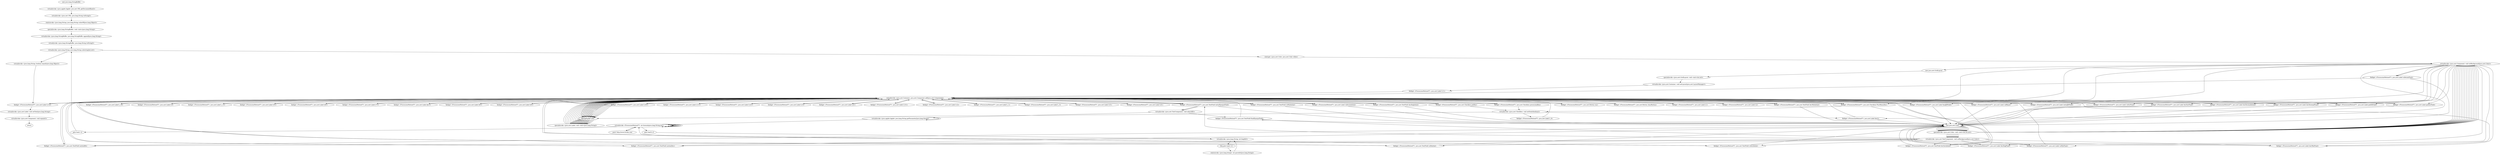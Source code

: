 digraph "" {
"new java.lang.StringBuffer";
 "new java.lang.StringBuffer"->"virtualinvoke <java.applet.Applet: java.net.URL getDocumentBase()>";
 "virtualinvoke <java.applet.Applet: java.net.URL getDocumentBase()>"->"virtualinvoke <java.net.URL: java.lang.String toString()>";
 "virtualinvoke <java.net.URL: java.lang.String toString()>"->"staticinvoke <java.lang.String: java.lang.String valueOf(java.lang.Object)>";
 "staticinvoke <java.lang.String: java.lang.String valueOf(java.lang.Object)>"->"specialinvoke <java.lang.StringBuffer: void <init>(java.lang.String)>";
 "specialinvoke <java.lang.StringBuffer: void <init>(java.lang.String)>"->"virtualinvoke <java.lang.StringBuffer: java.lang.StringBuffer append(java.lang.String)>";
 "virtualinvoke <java.lang.StringBuffer: java.lang.StringBuffer append(java.lang.String)>"->"virtualinvoke <java.lang.StringBuffer: java.lang.String toString()>";
 "virtualinvoke <java.lang.StringBuffer: java.lang.String toString()>"->"virtualinvoke <java.lang.String: java.lang.String substring(int,int)>";
 "virtualinvoke <java.lang.String: java.lang.String substring(int,int)>"->"staticget <java.awt.Color: java.awt.Color white>";
 "staticget <java.awt.Color: java.awt.Color white>"->"virtualinvoke <java.awt.Component: void setBackground(java.awt.Color)>";
 "virtualinvoke <java.awt.Component: void setBackground(java.awt.Color)>"->"new java.awt.GridLayout";
 "new java.awt.GridLayout"->"specialinvoke <java.awt.GridLayout: void <init>(int,int)>";
 "specialinvoke <java.awt.GridLayout: void <init>(int,int)>"->"virtualinvoke <java.awt.Container: void setLayout(java.awt.LayoutManager)>";
 "virtualinvoke <java.awt.Container: void setLayout(java.awt.LayoutManager)>"->"fieldget <PrecessionMotion071: java.awt.Label L11>";
 "fieldget <PrecessionMotion071: java.awt.Label L11>"->"virtualinvoke <java.awt.Container: java.awt.Component add(java.awt.Component)>";
 "virtualinvoke <java.awt.Container: java.awt.Component add(java.awt.Component)>"->"fieldget <PrecessionMotion071: java.awt.Label L12>";
 "fieldget <PrecessionMotion071: java.awt.Label L12>"->"virtualinvoke <java.awt.Container: java.awt.Component add(java.awt.Component)>";
 "virtualinvoke <java.awt.Container: java.awt.Component add(java.awt.Component)>"->"fieldget <PrecessionMotion071: java.awt.Label L13>";
 "fieldget <PrecessionMotion071: java.awt.Label L13>"->"virtualinvoke <java.awt.Container: java.awt.Component add(java.awt.Component)>";
 "virtualinvoke <java.awt.Container: java.awt.Component add(java.awt.Component)>"->"fieldget <PrecessionMotion071: java.awt.Label L21>";
 "fieldget <PrecessionMotion071: java.awt.Label L21>"->"virtualinvoke <java.awt.Container: java.awt.Component add(java.awt.Component)>";
 "virtualinvoke <java.awt.Container: java.awt.Component add(java.awt.Component)>"->"fieldget <PrecessionMotion071: java.awt.TextField initialEpoqueField>";
 "fieldget <PrecessionMotion071: java.awt.TextField initialEpoqueField>"->"new java.awt.Color";
 "new java.awt.Color"->"specialinvoke <java.awt.Color: void <init>(int,int,int)>";
 "specialinvoke <java.awt.Color: void <init>(int,int,int)>"->"virtualinvoke <java.awt.TextComponent: void setBackground(java.awt.Color)>";
 "virtualinvoke <java.awt.TextComponent: void setBackground(java.awt.Color)>"->"fieldget <PrecessionMotion071: java.awt.TextField initialEpoqueField>";
 "fieldget <PrecessionMotion071: java.awt.TextField initialEpoqueField>"->"virtualinvoke <java.awt.Container: java.awt.Component add(java.awt.Component)>";
 "virtualinvoke <java.awt.Container: java.awt.Component add(java.awt.Component)>"->"fieldget <PrecessionMotion071: java.awt.TextField initialEpoqueField>";
 "fieldget <PrecessionMotion071: java.awt.TextField initialEpoqueField>"->"virtualinvoke <java.awt.TextComponent: void selectAll()>";
 "virtualinvoke <java.awt.TextComponent: void selectAll()>"->"fieldget <PrecessionMotion071: java.awt.TextField finalEpoqueField>";
 "fieldget <PrecessionMotion071: java.awt.TextField finalEpoqueField>"->"new java.awt.Color";
 "new java.awt.Color"->"specialinvoke <java.awt.Color: void <init>(int,int,int)>";
 "specialinvoke <java.awt.Color: void <init>(int,int,int)>"->"virtualinvoke <java.awt.TextComponent: void setBackground(java.awt.Color)>";
 "virtualinvoke <java.awt.TextComponent: void setBackground(java.awt.Color)>"->"fieldget <PrecessionMotion071: java.awt.TextField finalEpoqueField>";
 "fieldget <PrecessionMotion071: java.awt.TextField finalEpoqueField>"->"virtualinvoke <java.awt.Container: java.awt.Component add(java.awt.Component)>";
 "virtualinvoke <java.awt.Container: java.awt.Component add(java.awt.Component)>"->"fieldget <PrecessionMotion071: java.awt.Label L31>";
 "fieldget <PrecessionMotion071: java.awt.Label L31>"->"virtualinvoke <java.awt.Container: java.awt.Component add(java.awt.Component)>";
 "virtualinvoke <java.awt.Container: java.awt.Component add(java.awt.Component)>"->"fieldget <PrecessionMotion071: java.awt.Label initialJDField>";
 "fieldget <PrecessionMotion071: java.awt.Label initialJDField>"->"new java.awt.Color";
 "new java.awt.Color"->"specialinvoke <java.awt.Color: void <init>(int,int,int)>";
 "specialinvoke <java.awt.Color: void <init>(int,int,int)>"->"virtualinvoke <java.awt.Component: void setBackground(java.awt.Color)>";
 "virtualinvoke <java.awt.Component: void setBackground(java.awt.Color)>"->"fieldget <PrecessionMotion071: java.awt.Label initialJDField>";
 "fieldget <PrecessionMotion071: java.awt.Label initialJDField>"->"virtualinvoke <java.awt.Container: java.awt.Component add(java.awt.Component)>";
 "virtualinvoke <java.awt.Container: java.awt.Component add(java.awt.Component)>"->"fieldget <PrecessionMotion071: java.awt.Label finalJDField>";
 "fieldget <PrecessionMotion071: java.awt.Label finalJDField>"->"new java.awt.Color";
 "new java.awt.Color"->"specialinvoke <java.awt.Color: void <init>(int,int,int)>";
 "specialinvoke <java.awt.Color: void <init>(int,int,int)>"->"virtualinvoke <java.awt.Component: void setBackground(java.awt.Color)>";
 "virtualinvoke <java.awt.Component: void setBackground(java.awt.Color)>"->"fieldget <PrecessionMotion071: java.awt.Label finalJDField>";
 "fieldget <PrecessionMotion071: java.awt.Label finalJDField>"->"virtualinvoke <java.awt.Container: java.awt.Component add(java.awt.Component)>";
 "virtualinvoke <java.awt.Container: java.awt.Component add(java.awt.Component)>"->"fieldget <PrecessionMotion071: java.awt.Label L41>";
 "fieldget <PrecessionMotion071: java.awt.Label L41>"->"virtualinvoke <java.awt.Container: java.awt.Component add(java.awt.Component)>";
 "virtualinvoke <java.awt.Container: java.awt.Component add(java.awt.Component)>"->"fieldget <PrecessionMotion071: java.awt.TextField raHinitial>";
 "fieldget <PrecessionMotion071: java.awt.TextField raHinitial>"->"new java.awt.Color";
 "new java.awt.Color"->"specialinvoke <java.awt.Color: void <init>(int,int,int)>";
 "specialinvoke <java.awt.Color: void <init>(int,int,int)>"->"virtualinvoke <java.awt.TextComponent: void setBackground(java.awt.Color)>";
 "virtualinvoke <java.awt.TextComponent: void setBackground(java.awt.Color)>"->"fieldget <PrecessionMotion071: java.awt.TextField raHinitial>";
 "fieldget <PrecessionMotion071: java.awt.TextField raHinitial>"->"virtualinvoke <java.awt.Container: java.awt.Component add(java.awt.Component)>";
 "virtualinvoke <java.awt.Container: java.awt.Component add(java.awt.Component)>"->"fieldget <PrecessionMotion071: java.awt.Label raHfinal>";
 "fieldget <PrecessionMotion071: java.awt.Label raHfinal>"->"new java.awt.Color";
 "new java.awt.Color"->"specialinvoke <java.awt.Color: void <init>(int,int,int)>";
 "specialinvoke <java.awt.Color: void <init>(int,int,int)>"->"virtualinvoke <java.awt.Component: void setBackground(java.awt.Color)>";
 "virtualinvoke <java.awt.Component: void setBackground(java.awt.Color)>"->"fieldget <PrecessionMotion071: java.awt.Label raHfinal>";
 "fieldget <PrecessionMotion071: java.awt.Label raHfinal>"->"virtualinvoke <java.awt.Container: java.awt.Component add(java.awt.Component)>";
 "virtualinvoke <java.awt.Container: java.awt.Component add(java.awt.Component)>"->"fieldget <PrecessionMotion071: java.awt.Label L51>";
 "fieldget <PrecessionMotion071: java.awt.Label L51>"->"virtualinvoke <java.awt.Container: java.awt.Component add(java.awt.Component)>";
 "virtualinvoke <java.awt.Container: java.awt.Component add(java.awt.Component)>"->"fieldget <PrecessionMotion071: java.awt.TextField raMinInitial>";
 "fieldget <PrecessionMotion071: java.awt.TextField raMinInitial>"->"virtualinvoke <java.awt.Container: java.awt.Component add(java.awt.Component)>";
 "virtualinvoke <java.awt.Container: java.awt.Component add(java.awt.Component)>"->"fieldget <PrecessionMotion071: java.awt.TextField raMinInitial>";
 "fieldget <PrecessionMotion071: java.awt.TextField raMinInitial>"->"new java.awt.Color";
 "new java.awt.Color"->"specialinvoke <java.awt.Color: void <init>(int,int,int)>";
 "specialinvoke <java.awt.Color: void <init>(int,int,int)>"->"virtualinvoke <java.awt.TextComponent: void setBackground(java.awt.Color)>";
 "virtualinvoke <java.awt.TextComponent: void setBackground(java.awt.Color)>"->"fieldget <PrecessionMotion071: java.awt.Label raMinFinal>";
 "fieldget <PrecessionMotion071: java.awt.Label raMinFinal>"->"new java.awt.Color";
 "new java.awt.Color"->"specialinvoke <java.awt.Color: void <init>(int,int,int)>";
 "specialinvoke <java.awt.Color: void <init>(int,int,int)>"->"virtualinvoke <java.awt.Component: void setBackground(java.awt.Color)>";
 "virtualinvoke <java.awt.Component: void setBackground(java.awt.Color)>"->"fieldget <PrecessionMotion071: java.awt.Label raMinFinal>";
 "fieldget <PrecessionMotion071: java.awt.Label raMinFinal>"->"virtualinvoke <java.awt.Container: java.awt.Component add(java.awt.Component)>";
 "virtualinvoke <java.awt.Container: java.awt.Component add(java.awt.Component)>"->"fieldget <PrecessionMotion071: java.awt.Label L61>";
 "fieldget <PrecessionMotion071: java.awt.Label L61>"->"virtualinvoke <java.awt.Container: java.awt.Component add(java.awt.Component)>";
 "virtualinvoke <java.awt.Container: java.awt.Component add(java.awt.Component)>"->"fieldget <PrecessionMotion071: java.awt.TextField raSecInitial>";
 "fieldget <PrecessionMotion071: java.awt.TextField raSecInitial>"->"new java.awt.Color";
 "new java.awt.Color"->"specialinvoke <java.awt.Color: void <init>(int,int,int)>";
 "specialinvoke <java.awt.Color: void <init>(int,int,int)>"->"virtualinvoke <java.awt.TextComponent: void setBackground(java.awt.Color)>";
 "virtualinvoke <java.awt.TextComponent: void setBackground(java.awt.Color)>"->"fieldget <PrecessionMotion071: java.awt.TextField raSecInitial>";
 "fieldget <PrecessionMotion071: java.awt.TextField raSecInitial>"->"virtualinvoke <java.awt.Container: java.awt.Component add(java.awt.Component)>";
 "virtualinvoke <java.awt.Container: java.awt.Component add(java.awt.Component)>"->"fieldget <PrecessionMotion071: java.awt.Label raSecFinal>";
 "fieldget <PrecessionMotion071: java.awt.Label raSecFinal>"->"new java.awt.Color";
 "new java.awt.Color"->"specialinvoke <java.awt.Color: void <init>(int,int,int)>";
 "specialinvoke <java.awt.Color: void <init>(int,int,int)>"->"virtualinvoke <java.awt.Component: void setBackground(java.awt.Color)>";
 "virtualinvoke <java.awt.Component: void setBackground(java.awt.Color)>"->"fieldget <PrecessionMotion071: java.awt.Label raSecFinal>";
 "fieldget <PrecessionMotion071: java.awt.Label raSecFinal>"->"virtualinvoke <java.awt.Container: java.awt.Component add(java.awt.Component)>";
 "virtualinvoke <java.awt.Container: java.awt.Component add(java.awt.Component)>"->"fieldget <PrecessionMotion071: java.awt.Label L71>";
 "fieldget <PrecessionMotion071: java.awt.Label L71>"->"virtualinvoke <java.awt.Container: java.awt.Component add(java.awt.Component)>";
 "virtualinvoke <java.awt.Container: java.awt.Component add(java.awt.Component)>"->"fieldget <PrecessionMotion071: java.awt.Label raDecimInitial>";
 "fieldget <PrecessionMotion071: java.awt.Label raDecimInitial>"->"virtualinvoke <java.awt.Container: java.awt.Component add(java.awt.Component)>";
 "virtualinvoke <java.awt.Container: java.awt.Component add(java.awt.Component)>"->"fieldget <PrecessionMotion071: java.awt.Label raDecimInitial>";
 "fieldget <PrecessionMotion071: java.awt.Label raDecimInitial>"->"new java.awt.Color";
 "new java.awt.Color"->"specialinvoke <java.awt.Color: void <init>(int,int,int)>";
 "specialinvoke <java.awt.Color: void <init>(int,int,int)>"->"virtualinvoke <java.awt.Component: void setBackground(java.awt.Color)>";
 "virtualinvoke <java.awt.Component: void setBackground(java.awt.Color)>"->"fieldget <PrecessionMotion071: java.awt.Label raDecimFinal>";
 "fieldget <PrecessionMotion071: java.awt.Label raDecimFinal>"->"new java.awt.Color";
 "new java.awt.Color"->"specialinvoke <java.awt.Color: void <init>(int,int,int)>";
 "specialinvoke <java.awt.Color: void <init>(int,int,int)>"->"virtualinvoke <java.awt.Component: void setBackground(java.awt.Color)>";
 "virtualinvoke <java.awt.Component: void setBackground(java.awt.Color)>"->"fieldget <PrecessionMotion071: java.awt.Label raDecimFinal>";
 "fieldget <PrecessionMotion071: java.awt.Label raDecimFinal>"->"virtualinvoke <java.awt.Container: java.awt.Component add(java.awt.Component)>";
 "virtualinvoke <java.awt.Container: java.awt.Component add(java.awt.Component)>"->"fieldget <PrecessionMotion071: java.awt.Label dec1>";
 "fieldget <PrecessionMotion071: java.awt.Label dec1>"->"virtualinvoke <java.awt.Container: java.awt.Component add(java.awt.Component)>";
 "virtualinvoke <java.awt.Container: java.awt.Component add(java.awt.Component)>"->"fieldget <PrecessionMotion071: java.awt.Checkbox PlusMinusDec>";
 "fieldget <PrecessionMotion071: java.awt.Checkbox PlusMinusDec>"->"virtualinvoke <java.awt.Container: java.awt.Component add(java.awt.Component)>";
 "virtualinvoke <java.awt.Container: java.awt.Component add(java.awt.Component)>"->"fieldget <PrecessionMotion071: java.awt.Checkbox PlusMinusDec>";
 "fieldget <PrecessionMotion071: java.awt.Checkbox PlusMinusDec>"->"new java.awt.Color";
 "new java.awt.Color"->"specialinvoke <java.awt.Color: void <init>(int,int,int)>";
 "specialinvoke <java.awt.Color: void <init>(int,int,int)>"->"virtualinvoke <java.awt.Component: void setBackground(java.awt.Color)>";
 "virtualinvoke <java.awt.Component: void setBackground(java.awt.Color)>"->"fieldget <PrecessionMotion071: java.awt.Label dec2>";
 "fieldget <PrecessionMotion071: java.awt.Label dec2>"->"new java.awt.Color";
 "new java.awt.Color"->"specialinvoke <java.awt.Color: void <init>(int,int,int)>";
 "specialinvoke <java.awt.Color: void <init>(int,int,int)>"->"virtualinvoke <java.awt.Component: void setBackground(java.awt.Color)>";
 "virtualinvoke <java.awt.Component: void setBackground(java.awt.Color)>"->"fieldget <PrecessionMotion071: java.awt.Checkbox PlusMinusDec>";
 "fieldget <PrecessionMotion071: java.awt.Checkbox PlusMinusDec>"->"virtualinvoke <java.awt.Checkbox: void setState(boolean)>";
 "virtualinvoke <java.awt.Checkbox: void setState(boolean)>"->"fieldget <PrecessionMotion071: java.awt.Label dec2>";
 "fieldget <PrecessionMotion071: java.awt.Label dec2>"->"virtualinvoke <java.awt.Container: java.awt.Component add(java.awt.Component)>";
 "virtualinvoke <java.awt.Container: java.awt.Component add(java.awt.Component)>"->"fieldget <PrecessionMotion071: java.awt.Label L81>";
 "fieldget <PrecessionMotion071: java.awt.Label L81>"->"virtualinvoke <java.awt.Container: java.awt.Component add(java.awt.Component)>";
 "virtualinvoke <java.awt.Container: java.awt.Component add(java.awt.Component)>"->"fieldget <PrecessionMotion071: java.awt.TextField decDegInitial>";
 "fieldget <PrecessionMotion071: java.awt.TextField decDegInitial>"->"virtualinvoke <java.awt.Container: java.awt.Component add(java.awt.Component)>";
 "virtualinvoke <java.awt.Container: java.awt.Component add(java.awt.Component)>"->"fieldget <PrecessionMotion071: java.awt.TextField decDegInitial>";
 "fieldget <PrecessionMotion071: java.awt.TextField decDegInitial>"->"new java.awt.Color";
 "new java.awt.Color"->"specialinvoke <java.awt.Color: void <init>(int,int,int)>";
 "specialinvoke <java.awt.Color: void <init>(int,int,int)>"->"virtualinvoke <java.awt.TextComponent: void setBackground(java.awt.Color)>";
 "virtualinvoke <java.awt.TextComponent: void setBackground(java.awt.Color)>"->"fieldget <PrecessionMotion071: java.awt.Label decDegFinal>";
 "fieldget <PrecessionMotion071: java.awt.Label decDegFinal>"->"new java.awt.Color";
 "new java.awt.Color"->"specialinvoke <java.awt.Color: void <init>(int,int,int)>";
 "specialinvoke <java.awt.Color: void <init>(int,int,int)>"->"virtualinvoke <java.awt.Component: void setBackground(java.awt.Color)>";
 "virtualinvoke <java.awt.Component: void setBackground(java.awt.Color)>"->"fieldget <PrecessionMotion071: java.awt.Label decDegFinal>";
 "fieldget <PrecessionMotion071: java.awt.Label decDegFinal>"->"virtualinvoke <java.awt.Container: java.awt.Component add(java.awt.Component)>";
 "virtualinvoke <java.awt.Container: java.awt.Component add(java.awt.Component)>"->"fieldget <PrecessionMotion071: java.awt.Label L91>";
 "fieldget <PrecessionMotion071: java.awt.Label L91>"->"virtualinvoke <java.awt.Container: java.awt.Component add(java.awt.Component)>";
 "virtualinvoke <java.awt.Container: java.awt.Component add(java.awt.Component)>"->"fieldget <PrecessionMotion071: java.awt.TextField decMinInitial>";
 "fieldget <PrecessionMotion071: java.awt.TextField decMinInitial>"->"virtualinvoke <java.awt.Container: java.awt.Component add(java.awt.Component)>";
 "virtualinvoke <java.awt.Container: java.awt.Component add(java.awt.Component)>"->"fieldget <PrecessionMotion071: java.awt.TextField decMinInitial>";
 "fieldget <PrecessionMotion071: java.awt.TextField decMinInitial>"->"new java.awt.Color";
 "new java.awt.Color"->"specialinvoke <java.awt.Color: void <init>(int,int,int)>";
 "specialinvoke <java.awt.Color: void <init>(int,int,int)>"->"virtualinvoke <java.awt.TextComponent: void setBackground(java.awt.Color)>";
 "virtualinvoke <java.awt.TextComponent: void setBackground(java.awt.Color)>"->"fieldget <PrecessionMotion071: java.awt.Label decMinFinal>";
 "fieldget <PrecessionMotion071: java.awt.Label decMinFinal>"->"new java.awt.Color";
 "new java.awt.Color"->"specialinvoke <java.awt.Color: void <init>(int,int,int)>";
 "specialinvoke <java.awt.Color: void <init>(int,int,int)>"->"virtualinvoke <java.awt.Component: void setBackground(java.awt.Color)>";
 "virtualinvoke <java.awt.Component: void setBackground(java.awt.Color)>"->"fieldget <PrecessionMotion071: java.awt.Label decMinFinal>";
 "fieldget <PrecessionMotion071: java.awt.Label decMinFinal>"->"virtualinvoke <java.awt.Container: java.awt.Component add(java.awt.Component)>";
 "virtualinvoke <java.awt.Container: java.awt.Component add(java.awt.Component)>"->"fieldget <PrecessionMotion071: java.awt.Label L101>";
 "fieldget <PrecessionMotion071: java.awt.Label L101>"->"virtualinvoke <java.awt.Container: java.awt.Component add(java.awt.Component)>";
 "virtualinvoke <java.awt.Container: java.awt.Component add(java.awt.Component)>"->"fieldget <PrecessionMotion071: java.awt.TextField decSecInitial>";
 "fieldget <PrecessionMotion071: java.awt.TextField decSecInitial>"->"new java.awt.Color";
 "new java.awt.Color"->"specialinvoke <java.awt.Color: void <init>(int,int,int)>";
 "specialinvoke <java.awt.Color: void <init>(int,int,int)>"->"virtualinvoke <java.awt.TextComponent: void setBackground(java.awt.Color)>";
 "virtualinvoke <java.awt.TextComponent: void setBackground(java.awt.Color)>"->"fieldget <PrecessionMotion071: java.awt.TextField decSecInitial>";
 "fieldget <PrecessionMotion071: java.awt.TextField decSecInitial>"->"virtualinvoke <java.awt.Container: java.awt.Component add(java.awt.Component)>";
 "virtualinvoke <java.awt.Container: java.awt.Component add(java.awt.Component)>"->"fieldget <PrecessionMotion071: java.awt.Label decSecFinal>";
 "fieldget <PrecessionMotion071: java.awt.Label decSecFinal>"->"new java.awt.Color";
 "new java.awt.Color"->"specialinvoke <java.awt.Color: void <init>(int,int,int)>";
 "specialinvoke <java.awt.Color: void <init>(int,int,int)>"->"virtualinvoke <java.awt.Component: void setBackground(java.awt.Color)>";
 "virtualinvoke <java.awt.Component: void setBackground(java.awt.Color)>"->"fieldget <PrecessionMotion071: java.awt.Label decSecFinal>";
 "fieldget <PrecessionMotion071: java.awt.Label decSecFinal>"->"virtualinvoke <java.awt.Container: java.awt.Component add(java.awt.Component)>";
 "virtualinvoke <java.awt.Container: java.awt.Component add(java.awt.Component)>"->"fieldget <PrecessionMotion071: java.awt.Label L111>";
 "fieldget <PrecessionMotion071: java.awt.Label L111>"->"virtualinvoke <java.awt.Container: java.awt.Component add(java.awt.Component)>";
 "virtualinvoke <java.awt.Container: java.awt.Component add(java.awt.Component)>"->"fieldget <PrecessionMotion071: java.awt.Label decDecimalInitial>";
 "fieldget <PrecessionMotion071: java.awt.Label decDecimalInitial>"->"new java.awt.Color";
 "new java.awt.Color"->"specialinvoke <java.awt.Color: void <init>(int,int,int)>";
 "specialinvoke <java.awt.Color: void <init>(int,int,int)>"->"virtualinvoke <java.awt.Component: void setBackground(java.awt.Color)>";
 "virtualinvoke <java.awt.Component: void setBackground(java.awt.Color)>"->"fieldget <PrecessionMotion071: java.awt.Label decDecimalInitial>";
 "fieldget <PrecessionMotion071: java.awt.Label decDecimalInitial>"->"virtualinvoke <java.awt.Container: java.awt.Component add(java.awt.Component)>";
 "virtualinvoke <java.awt.Container: java.awt.Component add(java.awt.Component)>"->"fieldget <PrecessionMotion071: java.awt.Label decDecimalFinal>";
 "fieldget <PrecessionMotion071: java.awt.Label decDecimalFinal>"->"new java.awt.Color";
 "new java.awt.Color"->"specialinvoke <java.awt.Color: void <init>(int,int,int)>";
 "specialinvoke <java.awt.Color: void <init>(int,int,int)>"->"virtualinvoke <java.awt.Component: void setBackground(java.awt.Color)>";
 "virtualinvoke <java.awt.Component: void setBackground(java.awt.Color)>"->"fieldget <PrecessionMotion071: java.awt.Label decDecimalFinal>";
 "fieldget <PrecessionMotion071: java.awt.Label decDecimalFinal>"->"virtualinvoke <java.awt.Container: java.awt.Component add(java.awt.Component)>";
 "virtualinvoke <java.awt.Container: java.awt.Component add(java.awt.Component)>"->"fieldget <PrecessionMotion071: java.awt.Label L121>";
 "fieldget <PrecessionMotion071: java.awt.Label L121>"->"virtualinvoke <java.awt.Container: java.awt.Component add(java.awt.Component)>";
 "virtualinvoke <java.awt.Container: java.awt.Component add(java.awt.Component)>"->"fieldget <PrecessionMotion071: java.awt.TextField motionRA>";
 "fieldget <PrecessionMotion071: java.awt.TextField motionRA>"->"new java.awt.Color";
 "new java.awt.Color"->"specialinvoke <java.awt.Color: void <init>(int,int,int)>";
 "specialinvoke <java.awt.Color: void <init>(int,int,int)>"->"virtualinvoke <java.awt.TextComponent: void setBackground(java.awt.Color)>";
 "virtualinvoke <java.awt.TextComponent: void setBackground(java.awt.Color)>"->"fieldget <PrecessionMotion071: java.awt.TextField motionRA>";
 "fieldget <PrecessionMotion071: java.awt.TextField motionRA>"->"virtualinvoke <java.awt.Container: java.awt.Component add(java.awt.Component)>";
 "virtualinvoke <java.awt.Container: java.awt.Component add(java.awt.Component)>"->"fieldget <PrecessionMotion071: java.awt.Label pmRAField>";
 "fieldget <PrecessionMotion071: java.awt.Label pmRAField>"->"new java.awt.Color";
 "new java.awt.Color"->"specialinvoke <java.awt.Color: void <init>(int,int,int)>";
 "specialinvoke <java.awt.Color: void <init>(int,int,int)>"->"virtualinvoke <java.awt.Component: void setBackground(java.awt.Color)>";
 "virtualinvoke <java.awt.Component: void setBackground(java.awt.Color)>"->"fieldget <PrecessionMotion071: java.awt.Label pmRAField>";
 "fieldget <PrecessionMotion071: java.awt.Label pmRAField>"->"virtualinvoke <java.awt.Container: java.awt.Component add(java.awt.Component)>";
 "virtualinvoke <java.awt.Container: java.awt.Component add(java.awt.Component)>"->"fieldget <PrecessionMotion071: java.awt.Label L131>";
 "fieldget <PrecessionMotion071: java.awt.Label L131>"->"virtualinvoke <java.awt.Container: java.awt.Component add(java.awt.Component)>";
 "virtualinvoke <java.awt.Container: java.awt.Component add(java.awt.Component)>"->"fieldget <PrecessionMotion071: java.awt.TextField motionDec>";
 "fieldget <PrecessionMotion071: java.awt.TextField motionDec>"->"new java.awt.Color";
 "new java.awt.Color"->"specialinvoke <java.awt.Color: void <init>(int,int,int)>";
 "specialinvoke <java.awt.Color: void <init>(int,int,int)>"->"virtualinvoke <java.awt.TextComponent: void setBackground(java.awt.Color)>";
 "virtualinvoke <java.awt.TextComponent: void setBackground(java.awt.Color)>"->"fieldget <PrecessionMotion071: java.awt.TextField motionDec>";
 "fieldget <PrecessionMotion071: java.awt.TextField motionDec>"->"virtualinvoke <java.awt.Container: java.awt.Component add(java.awt.Component)>";
 "virtualinvoke <java.awt.Container: java.awt.Component add(java.awt.Component)>"->"fieldget <PrecessionMotion071: java.awt.Label pmDecField>";
 "fieldget <PrecessionMotion071: java.awt.Label pmDecField>"->"new java.awt.Color";
 "new java.awt.Color"->"specialinvoke <java.awt.Color: void <init>(int,int,int)>";
 "specialinvoke <java.awt.Color: void <init>(int,int,int)>"->"virtualinvoke <java.awt.Component: void setBackground(java.awt.Color)>";
 "virtualinvoke <java.awt.Component: void setBackground(java.awt.Color)>"->"fieldget <PrecessionMotion071: java.awt.Label pmDecField>";
 "fieldget <PrecessionMotion071: java.awt.Label pmDecField>"->"virtualinvoke <java.awt.Container: java.awt.Component add(java.awt.Component)>";
 "virtualinvoke <java.awt.Container: java.awt.Component add(java.awt.Component)>"->"fieldget <PrecessionMotion071: java.awt.Label L_1>";
 "fieldget <PrecessionMotion071: java.awt.Label L_1>"->"virtualinvoke <java.awt.Container: java.awt.Component add(java.awt.Component)>";
 "virtualinvoke <java.awt.Container: java.awt.Component add(java.awt.Component)>"->"fieldget <PrecessionMotion071: java.awt.Label L112>";
 "fieldget <PrecessionMotion071: java.awt.Label L112>"->"virtualinvoke <java.awt.Container: java.awt.Component add(java.awt.Component)>";
 "virtualinvoke <java.awt.Container: java.awt.Component add(java.awt.Component)>"->"fieldget <PrecessionMotion071: java.awt.Label L_3>";
 "fieldget <PrecessionMotion071: java.awt.Label L_3>"->"virtualinvoke <java.awt.Container: java.awt.Component add(java.awt.Component)>";
 "virtualinvoke <java.awt.Container: java.awt.Component add(java.awt.Component)>"->"new java.awt.Label";
 "new java.awt.Label"->"specialinvoke <java.awt.Label: void <init>(java.lang.String)>";
 "specialinvoke <java.awt.Label: void <init>(java.lang.String)>"->"virtualinvoke <java.awt.Container: java.awt.Component add(java.awt.Component)>";
 "virtualinvoke <java.awt.Container: java.awt.Component add(java.awt.Component)>"->"fieldget <PrecessionMotion071: java.awt.Checkbox precessionBox>";
 "fieldget <PrecessionMotion071: java.awt.Checkbox precessionBox>"->"virtualinvoke <java.awt.Container: java.awt.Component add(java.awt.Component)>";
 "virtualinvoke <java.awt.Container: java.awt.Component add(java.awt.Component)>"->"fieldget <PrecessionMotion071: java.awt.Checkbox precessionBox>";
 "fieldget <PrecessionMotion071: java.awt.Checkbox precessionBox>"->"virtualinvoke <java.awt.Checkbox: void setState(boolean)>";
 "virtualinvoke <java.awt.Checkbox: void setState(boolean)>"->"new java.awt.Label";
 "new java.awt.Label"->"specialinvoke <java.awt.Label: void <init>(java.lang.String)>";
 "specialinvoke <java.awt.Label: void <init>(java.lang.String)>"->"virtualinvoke <java.awt.Container: java.awt.Component add(java.awt.Component)>";
 "virtualinvoke <java.awt.Container: java.awt.Component add(java.awt.Component)>"->"new java.awt.Label";
 "new java.awt.Label"->"specialinvoke <java.awt.Label: void <init>(java.lang.String)>";
 "specialinvoke <java.awt.Label: void <init>(java.lang.String)>"->"virtualinvoke <java.awt.Container: java.awt.Component add(java.awt.Component)>";
 "virtualinvoke <java.awt.Container: java.awt.Component add(java.awt.Component)>"->"fieldget <PrecessionMotion071: java.awt.Checkbox pmBox>";
 "fieldget <PrecessionMotion071: java.awt.Checkbox pmBox>"->"virtualinvoke <java.awt.Container: java.awt.Component add(java.awt.Component)>";
 "virtualinvoke <java.awt.Container: java.awt.Component add(java.awt.Component)>"->"fieldget <PrecessionMotion071: java.awt.Checkbox pmBox>";
 "fieldget <PrecessionMotion071: java.awt.Checkbox pmBox>"->"virtualinvoke <java.awt.Checkbox: void setState(boolean)>";
 "virtualinvoke <java.awt.Checkbox: void setState(boolean)>"->"fieldget <PrecessionMotion071: java.awt.Label L_9>";
 "fieldget <PrecessionMotion071: java.awt.Label L_9>"->"virtualinvoke <java.awt.Container: java.awt.Component add(java.awt.Component)>";
 "virtualinvoke <java.awt.Container: java.awt.Component add(java.awt.Component)>"->"new java.awt.Label";
 "new java.awt.Label"->"specialinvoke <java.awt.Label: void <init>(java.lang.String)>";
 "specialinvoke <java.awt.Label: void <init>(java.lang.String)>"->"virtualinvoke <java.awt.Container: java.awt.Component add(java.awt.Component)>";
 "virtualinvoke <java.awt.Container: java.awt.Component add(java.awt.Component)>"->"new java.awt.Label";
 "new java.awt.Label"->"specialinvoke <java.awt.Label: void <init>(java.lang.String)>";
 "specialinvoke <java.awt.Label: void <init>(java.lang.String)>"->"virtualinvoke <java.awt.Container: java.awt.Component add(java.awt.Component)>";
 "virtualinvoke <java.awt.Container: java.awt.Component add(java.awt.Component)>"->"new java.awt.Label";
 "new java.awt.Label"->"specialinvoke <java.awt.Label: void <init>(java.lang.String)>";
 "specialinvoke <java.awt.Label: void <init>(java.lang.String)>"->"virtualinvoke <java.awt.Container: java.awt.Component add(java.awt.Component)>";
 "virtualinvoke <java.awt.Container: java.awt.Component add(java.awt.Component)>"->"new java.awt.Label";
 "new java.awt.Label"->"specialinvoke <java.awt.Label: void <init>(java.lang.String)>";
 "specialinvoke <java.awt.Label: void <init>(java.lang.String)>"->"virtualinvoke <java.awt.Container: java.awt.Component add(java.awt.Component)>";
 "virtualinvoke <java.awt.Container: java.awt.Component add(java.awt.Component)>"->"fieldget <PrecessionMotion071: java.awt.Button run>";
 "fieldget <PrecessionMotion071: java.awt.Button run>"->"virtualinvoke <java.awt.Container: java.awt.Component add(java.awt.Component)>";
 "virtualinvoke <java.awt.Container: java.awt.Component add(java.awt.Component)>"->"new java.awt.Label";
 "new java.awt.Label"->"specialinvoke <java.awt.Label: void <init>(java.lang.String)>";
 "specialinvoke <java.awt.Label: void <init>(java.lang.String)>"->"virtualinvoke <java.awt.Container: java.awt.Component add(java.awt.Component)>";
 "virtualinvoke <java.awt.Container: java.awt.Component add(java.awt.Component)>"->"new java.awt.Label";
 "new java.awt.Label"->"specialinvoke <java.awt.Label: void <init>(java.lang.String)>";
 "specialinvoke <java.awt.Label: void <init>(java.lang.String)>"->"virtualinvoke <java.awt.Container: java.awt.Component add(java.awt.Component)>";
 "virtualinvoke <java.awt.Container: java.awt.Component add(java.awt.Component)>"->"new java.awt.Label";
 "new java.awt.Label"->"specialinvoke <java.awt.Label: void <init>(java.lang.String)>";
 "specialinvoke <java.awt.Label: void <init>(java.lang.String)>"->"virtualinvoke <java.awt.Container: java.awt.Component add(java.awt.Component)>";
 "virtualinvoke <java.awt.Container: java.awt.Component add(java.awt.Component)>"->"new java.awt.Label";
 "new java.awt.Label"->"specialinvoke <java.awt.Label: void <init>(java.lang.String)>";
 "specialinvoke <java.awt.Label: void <init>(java.lang.String)>"->"virtualinvoke <java.awt.Container: java.awt.Component add(java.awt.Component)>";
 "virtualinvoke <java.awt.Container: java.awt.Component add(java.awt.Component)>"->"new java.awt.Label";
 "new java.awt.Label"->"specialinvoke <java.awt.Label: void <init>(java.lang.String)>";
 "specialinvoke <java.awt.Label: void <init>(java.lang.String)>"->"virtualinvoke <java.awt.Container: java.awt.Component add(java.awt.Component)>";
 "virtualinvoke <java.awt.Container: java.awt.Component add(java.awt.Component)>"->"fieldget <PrecessionMotion071: java.awt.Button clearButton>";
 "fieldget <PrecessionMotion071: java.awt.Button clearButton>"->"virtualinvoke <java.awt.Container: java.awt.Component add(java.awt.Component)>";
 "virtualinvoke <java.awt.Container: java.awt.Component add(java.awt.Component)>"->"new java.awt.Label";
 "new java.awt.Label"->"specialinvoke <java.awt.Label: void <init>(java.lang.String)>";
 "specialinvoke <java.awt.Label: void <init>(java.lang.String)>"->"virtualinvoke <java.awt.Container: java.awt.Component add(java.awt.Component)>";
 "virtualinvoke <java.awt.Container: java.awt.Component add(java.awt.Component)>"->"new java.awt.Label";
 "new java.awt.Label"->"specialinvoke <java.awt.Label: void <init>(java.lang.String)>";
 "specialinvoke <java.awt.Label: void <init>(java.lang.String)>"->"virtualinvoke <java.awt.Container: java.awt.Component add(java.awt.Component)>";
 "virtualinvoke <java.awt.Container: java.awt.Component add(java.awt.Component)>"->"new java.awt.Label";
 "new java.awt.Label"->"specialinvoke <java.awt.Label: void <init>(java.lang.String)>";
 "specialinvoke <java.awt.Label: void <init>(java.lang.String)>"->"virtualinvoke <java.awt.Container: java.awt.Component add(java.awt.Component)>";
 "virtualinvoke <java.awt.Container: java.awt.Component add(java.awt.Component)>"->"new java.awt.Label";
 "new java.awt.Label"->"specialinvoke <java.awt.Label: void <init>(java.lang.String)>";
 "specialinvoke <java.awt.Label: void <init>(java.lang.String)>"->"virtualinvoke <java.awt.Container: java.awt.Component add(java.awt.Component)>";
 "virtualinvoke <java.awt.Container: java.awt.Component add(java.awt.Component)>"->"fieldget <PrecessionMotion071: java.awt.Label L1>";
 "fieldget <PrecessionMotion071: java.awt.Label L1>"->"virtualinvoke <java.awt.Container: java.awt.Component add(java.awt.Component)>";
 "virtualinvoke <java.awt.Container: java.awt.Component add(java.awt.Component)>"->"fieldget <PrecessionMotion071: java.awt.Label L2>";
 "fieldget <PrecessionMotion071: java.awt.Label L2>"->"virtualinvoke <java.awt.Container: java.awt.Component add(java.awt.Component)>";
 "virtualinvoke <java.awt.Container: java.awt.Component add(java.awt.Component)>"->"fieldget <PrecessionMotion071: java.awt.Label L_10>";
 "fieldget <PrecessionMotion071: java.awt.Label L_10>"->"virtualinvoke <java.awt.Container: java.awt.Component add(java.awt.Component)>";
 "virtualinvoke <java.awt.Container: java.awt.Component add(java.awt.Component)>"->"fieldget <PrecessionMotion071: java.awt.Label L3>";
 "fieldget <PrecessionMotion071: java.awt.Label L3>"->"virtualinvoke <java.awt.Container: java.awt.Component add(java.awt.Component)>";
 "virtualinvoke <java.awt.Container: java.awt.Component add(java.awt.Component)>"->"fieldget <PrecessionMotion071: java.awt.Label L_11>";
 "fieldget <PrecessionMotion071: java.awt.Label L_11>"->"virtualinvoke <java.awt.Container: java.awt.Component add(java.awt.Component)>";
 "virtualinvoke <java.awt.Container: java.awt.Component add(java.awt.Component)>"->"fieldget <PrecessionMotion071: java.awt.TextField initialEpoqueField>";
 "fieldget <PrecessionMotion071: java.awt.TextField initialEpoqueField>"->"virtualinvoke <java.awt.TextComponent: void selectAll()>";
 "virtualinvoke <java.awt.TextComponent: void selectAll()>"->"virtualinvoke <java.applet.Applet: java.lang.String getParameter(java.lang.String)>";
 "virtualinvoke <java.applet.Applet: java.lang.String getParameter(java.lang.String)>"->"virtualinvoke <java.applet.Applet: java.lang.String getParameter(java.lang.String)>";
 "virtualinvoke <java.applet.Applet: java.lang.String getParameter(java.lang.String)>"->"virtualinvoke <PrecessionMotion071: int formula(java.lang.String,int)>";
 "virtualinvoke <PrecessionMotion071: int formula(java.lang.String,int)>"->"virtualinvoke <PrecessionMotion071: int formula(java.lang.String,int)>";
 "virtualinvoke <PrecessionMotion071: int formula(java.lang.String,int)>"->"virtualinvoke <PrecessionMotion071: int formula(java.lang.String,int)>";
 "virtualinvoke <PrecessionMotion071: int formula(java.lang.String,int)>"->"virtualinvoke <PrecessionMotion071: int formula(java.lang.String,int)>";
 "virtualinvoke <PrecessionMotion071: int formula(java.lang.String,int)>"->"virtualinvoke <PrecessionMotion071: int formula(java.lang.String,int)>";
 "virtualinvoke <PrecessionMotion071: int formula(java.lang.String,int)>"->"virtualinvoke <PrecessionMotion071: int formula(java.lang.String,int)>";
 "virtualinvoke <PrecessionMotion071: int formula(java.lang.String,int)>"->"virtualinvoke <PrecessionMotion071: int formula(java.lang.String,int)>";
 "virtualinvoke <PrecessionMotion071: int formula(java.lang.String,int)>"->"push 'http://www.SciAm.com'";
 "push 'http://www.SciAm.com'"->"virtualinvoke <PrecessionMotion071: int formula(java.lang.String,int)>";
 "virtualinvoke <PrecessionMotion071: int formula(java.lang.String,int)>"->"goto load.b z3";
 "goto load.b z3"->"virtualinvoke <java.lang.String: int length()>";
 "virtualinvoke <java.lang.String: int length()>"->"ifeq goto load.r r2";
 "ifeq goto load.r r2"->"staticinvoke <java.lang.Integer: int parseInt(java.lang.String)>";
 "staticinvoke <java.lang.Integer: int parseInt(java.lang.String)>"->"virtualinvoke <java.lang.String: int length()>";
 "virtualinvoke <java.lang.String: int length()>"->"virtualinvoke <PrecessionMotion071: int formula(java.lang.String,int)>";
 "virtualinvoke <PrecessionMotion071: int formula(java.lang.String,int)>"->"goto load.r r2";
 "goto load.r r2"->"virtualinvoke <java.lang.String: java.lang.String substring(int,int)>";
 "virtualinvoke <java.lang.String: java.lang.String substring(int,int)>"->"virtualinvoke <java.lang.String: boolean equals(java.lang.Object)>";
 "virtualinvoke <java.lang.String: boolean equals(java.lang.Object)>"->"fieldget <PrecessionMotion071: java.awt.Label L112>";
 "fieldget <PrecessionMotion071: java.awt.Label L112>"->"virtualinvoke <java.awt.Label: void setText(java.lang.String)>";
 "virtualinvoke <java.awt.Label: void setText(java.lang.String)>"->"virtualinvoke <java.awt.Component: void repaint()>";
 "virtualinvoke <java.awt.Component: void repaint()>"->"return";
}
